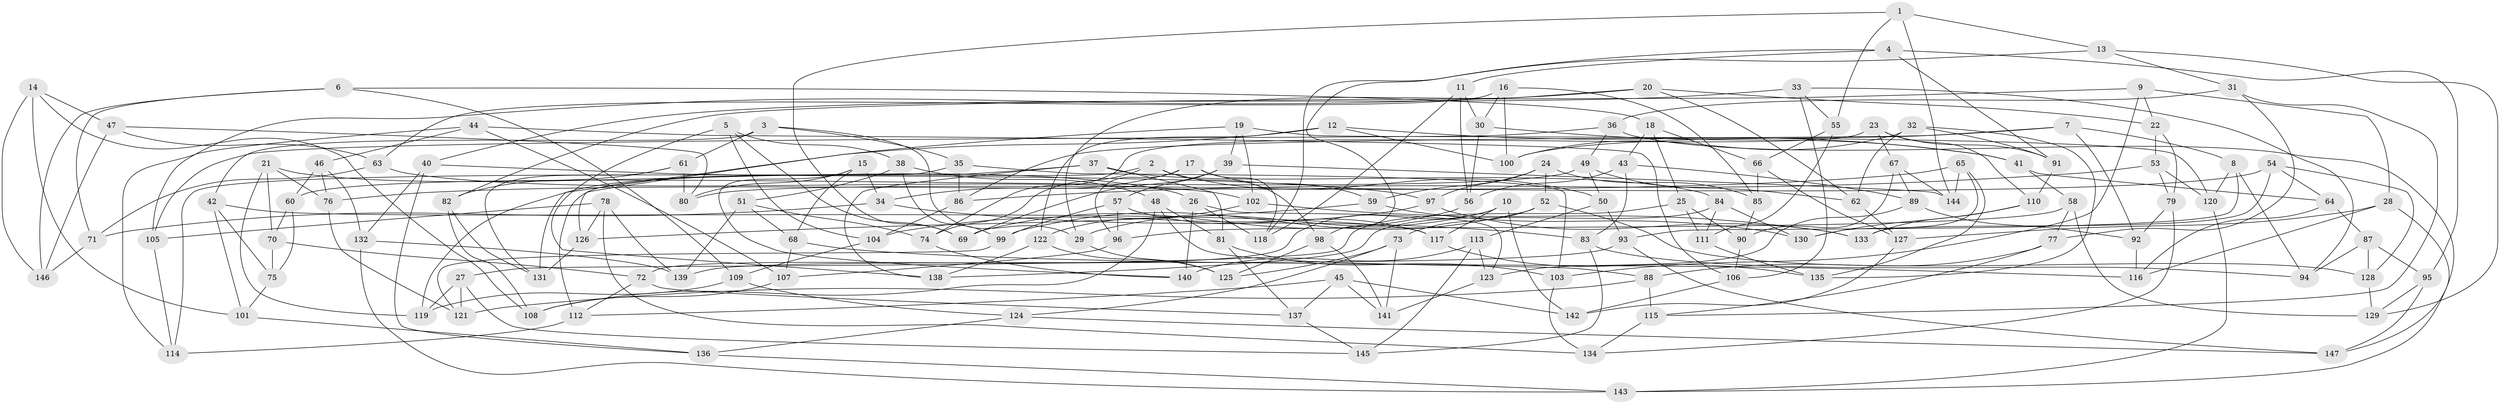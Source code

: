 // coarse degree distribution, {2: 0.06896551724137931, 3: 0.1206896551724138, 5: 0.08620689655172414, 4: 0.39655172413793105, 6: 0.05172413793103448, 10: 0.034482758620689655, 9: 0.034482758620689655, 8: 0.08620689655172414, 7: 0.05172413793103448, 11: 0.034482758620689655, 18: 0.017241379310344827, 13: 0.017241379310344827}
// Generated by graph-tools (version 1.1) at 2025/01/03/04/25 22:01:31]
// undirected, 147 vertices, 294 edges
graph export_dot {
graph [start="1"]
  node [color=gray90,style=filled];
  1;
  2;
  3;
  4;
  5;
  6;
  7;
  8;
  9;
  10;
  11;
  12;
  13;
  14;
  15;
  16;
  17;
  18;
  19;
  20;
  21;
  22;
  23;
  24;
  25;
  26;
  27;
  28;
  29;
  30;
  31;
  32;
  33;
  34;
  35;
  36;
  37;
  38;
  39;
  40;
  41;
  42;
  43;
  44;
  45;
  46;
  47;
  48;
  49;
  50;
  51;
  52;
  53;
  54;
  55;
  56;
  57;
  58;
  59;
  60;
  61;
  62;
  63;
  64;
  65;
  66;
  67;
  68;
  69;
  70;
  71;
  72;
  73;
  74;
  75;
  76;
  77;
  78;
  79;
  80;
  81;
  82;
  83;
  84;
  85;
  86;
  87;
  88;
  89;
  90;
  91;
  92;
  93;
  94;
  95;
  96;
  97;
  98;
  99;
  100;
  101;
  102;
  103;
  104;
  105;
  106;
  107;
  108;
  109;
  110;
  111;
  112;
  113;
  114;
  115;
  116;
  117;
  118;
  119;
  120;
  121;
  122;
  123;
  124;
  125;
  126;
  127;
  128;
  129;
  130;
  131;
  132;
  133;
  134;
  135;
  136;
  137;
  138;
  139;
  140;
  141;
  142;
  143;
  144;
  145;
  146;
  147;
  1 -- 13;
  1 -- 55;
  1 -- 144;
  1 -- 69;
  2 -- 74;
  2 -- 112;
  2 -- 50;
  2 -- 98;
  3 -- 35;
  3 -- 42;
  3 -- 61;
  3 -- 29;
  4 -- 95;
  4 -- 11;
  4 -- 98;
  4 -- 91;
  5 -- 138;
  5 -- 38;
  5 -- 104;
  5 -- 69;
  6 -- 146;
  6 -- 71;
  6 -- 18;
  6 -- 109;
  7 -- 8;
  7 -- 92;
  7 -- 86;
  7 -- 100;
  8 -- 120;
  8 -- 93;
  8 -- 94;
  9 -- 22;
  9 -- 103;
  9 -- 28;
  9 -- 82;
  10 -- 142;
  10 -- 72;
  10 -- 29;
  10 -- 117;
  11 -- 118;
  11 -- 30;
  11 -- 56;
  12 -- 131;
  12 -- 41;
  12 -- 122;
  12 -- 100;
  13 -- 129;
  13 -- 118;
  13 -- 31;
  14 -- 146;
  14 -- 108;
  14 -- 101;
  14 -- 47;
  15 -- 34;
  15 -- 140;
  15 -- 68;
  15 -- 80;
  16 -- 63;
  16 -- 85;
  16 -- 100;
  16 -- 30;
  17 -- 59;
  17 -- 96;
  17 -- 118;
  17 -- 34;
  18 -- 25;
  18 -- 66;
  18 -- 43;
  19 -- 120;
  19 -- 102;
  19 -- 126;
  19 -- 39;
  20 -- 29;
  20 -- 22;
  20 -- 62;
  20 -- 105;
  21 -- 70;
  21 -- 119;
  21 -- 26;
  21 -- 76;
  22 -- 53;
  22 -- 79;
  23 -- 91;
  23 -- 110;
  23 -- 74;
  23 -- 67;
  24 -- 59;
  24 -- 85;
  24 -- 97;
  24 -- 52;
  25 -- 90;
  25 -- 27;
  25 -- 111;
  26 -- 118;
  26 -- 140;
  26 -- 123;
  27 -- 145;
  27 -- 121;
  27 -- 119;
  28 -- 116;
  28 -- 143;
  28 -- 127;
  29 -- 125;
  30 -- 41;
  30 -- 56;
  31 -- 77;
  31 -- 36;
  31 -- 115;
  32 -- 91;
  32 -- 100;
  32 -- 62;
  32 -- 135;
  33 -- 40;
  33 -- 106;
  33 -- 55;
  33 -- 94;
  34 -- 71;
  34 -- 83;
  35 -- 86;
  35 -- 114;
  35 -- 103;
  36 -- 49;
  36 -- 147;
  36 -- 105;
  37 -- 84;
  37 -- 138;
  37 -- 81;
  37 -- 119;
  38 -- 99;
  38 -- 48;
  38 -- 51;
  39 -- 57;
  39 -- 69;
  39 -- 144;
  40 -- 132;
  40 -- 136;
  40 -- 97;
  41 -- 64;
  41 -- 58;
  42 -- 101;
  42 -- 75;
  42 -- 117;
  43 -- 83;
  43 -- 89;
  43 -- 56;
  44 -- 114;
  44 -- 106;
  44 -- 46;
  44 -- 107;
  45 -- 141;
  45 -- 137;
  45 -- 112;
  45 -- 142;
  46 -- 60;
  46 -- 76;
  46 -- 132;
  47 -- 80;
  47 -- 146;
  47 -- 63;
  48 -- 88;
  48 -- 108;
  48 -- 81;
  49 -- 60;
  49 -- 50;
  49 -- 62;
  50 -- 93;
  50 -- 113;
  51 -- 139;
  51 -- 74;
  51 -- 68;
  52 -- 99;
  52 -- 128;
  52 -- 73;
  53 -- 79;
  53 -- 120;
  53 -- 86;
  54 -- 128;
  54 -- 64;
  54 -- 80;
  54 -- 133;
  55 -- 111;
  55 -- 66;
  56 -- 69;
  57 -- 117;
  57 -- 99;
  57 -- 96;
  58 -- 96;
  58 -- 129;
  58 -- 77;
  59 -- 130;
  59 -- 126;
  60 -- 75;
  60 -- 70;
  61 -- 131;
  61 -- 80;
  61 -- 82;
  62 -- 127;
  63 -- 71;
  63 -- 102;
  64 -- 87;
  64 -- 116;
  65 -- 130;
  65 -- 76;
  65 -- 135;
  65 -- 144;
  66 -- 85;
  66 -- 127;
  67 -- 144;
  67 -- 89;
  67 -- 90;
  68 -- 116;
  68 -- 107;
  70 -- 72;
  70 -- 75;
  71 -- 146;
  72 -- 137;
  72 -- 112;
  73 -- 125;
  73 -- 124;
  73 -- 141;
  74 -- 140;
  75 -- 101;
  76 -- 121;
  77 -- 88;
  77 -- 115;
  78 -- 126;
  78 -- 105;
  78 -- 134;
  78 -- 139;
  79 -- 134;
  79 -- 92;
  81 -- 103;
  81 -- 137;
  82 -- 131;
  82 -- 108;
  83 -- 94;
  83 -- 145;
  84 -- 138;
  84 -- 111;
  84 -- 130;
  85 -- 90;
  86 -- 104;
  87 -- 95;
  87 -- 128;
  87 -- 94;
  88 -- 121;
  88 -- 115;
  89 -- 123;
  89 -- 92;
  90 -- 106;
  91 -- 110;
  92 -- 116;
  93 -- 147;
  93 -- 139;
  95 -- 147;
  95 -- 129;
  96 -- 107;
  97 -- 104;
  97 -- 133;
  98 -- 141;
  98 -- 125;
  99 -- 121;
  101 -- 136;
  102 -- 133;
  102 -- 122;
  103 -- 134;
  104 -- 109;
  105 -- 114;
  106 -- 142;
  107 -- 108;
  109 -- 124;
  109 -- 119;
  110 -- 130;
  110 -- 133;
  111 -- 135;
  112 -- 114;
  113 -- 123;
  113 -- 140;
  113 -- 145;
  115 -- 134;
  117 -- 135;
  120 -- 143;
  122 -- 138;
  122 -- 125;
  123 -- 141;
  124 -- 147;
  124 -- 136;
  126 -- 131;
  127 -- 142;
  128 -- 129;
  132 -- 143;
  132 -- 139;
  136 -- 143;
  137 -- 145;
}
